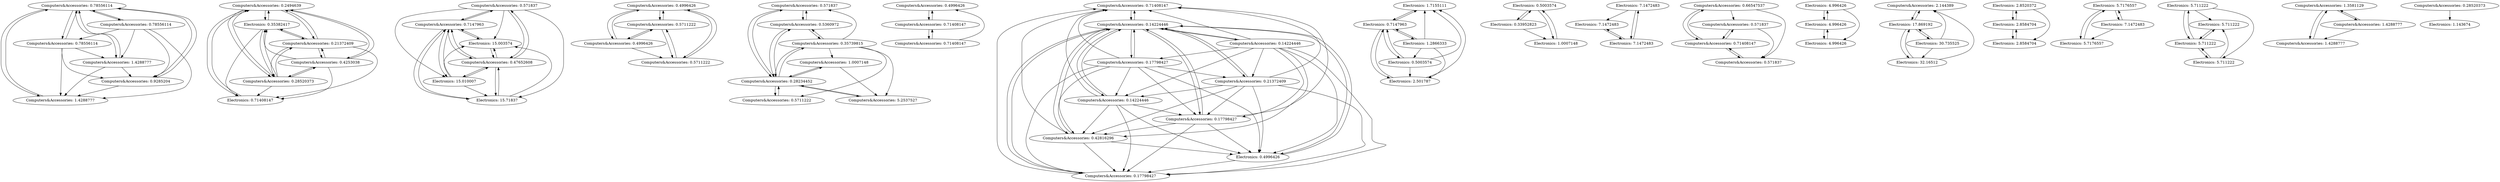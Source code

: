 digraph {
    0 [ label = "Product { id: \"B07JW9H4J1\", category: \"Computers&Accessories\", price: 0.78556114, name: \"\\\"Wayona Nylon Braided USB to Lightning Fast Charging and Data Sync Cable Compatible for iPhone 13\" }" label="Computers&Accessories: 0.78556114"]
    1 [ label = "Product { id: \"B098NS6PVG\", category: \"Computers&Accessories\", price: 0.2494639, name: \"\\\"Ambrane Unbreakable 60W / 3A Fast Charging 1.5m Braided Type C Cable for Smartphones\" }" label="Computers&Accessories: 0.2494639"]
    2 [ label = "Product { id: \"B08Y5KXR6Z\", category: \"Computers&Accessories\", price: 0.571837, name: \"\\\"PTron Solero T241 2.4A Type-C Data & Charging USB Cable\" }" label="Computers&Accessories: 0.571837"]
    3 [ label = "Product { id: \"B08HDJ86NZ\", category: \"Computers&Accessories\", price: 0.4996426, name: \"\\\"boAt Deuce USB 300 2 in 1 Type-C & Micro USB Stress Resistant\" }" label="Computers&Accessories: 0.4996426"]
    4 [ label = "Product { id: \"B00NH13Q8W\", category: \"Computers&Accessories\", price: 0.571837, name: \"\\\"AmazonBasics USB 2.0 Extension Cable for Personal Computer\" }" label="Computers&Accessories: 0.571837"]
    5 [ label = "Product { id: \"B08Y1TFSP6\", category: \"Computers&Accessories\", price: 0.7147963, name: \"\\\"pTron Solero TB301 3A Type-C Data and Fast Charging Cable\" }" label="Computers&Accessories: 0.7147963"]
    6 [ label = "Product { id: \"B07PFJ5W31\", category: \"Electronics\", price: 0.35382417, name: \"AGARO Blaze USB 3.0 to USB Type C OTG Adapter\" }" label="Electronics: 0.35382417"]
    7 [ label = "Product { id: \"B071SDRGWL\", category: \"Computers&Accessories\", price: 0.4996426, name: \"\\\"boAt Type-c A400 Type-c to USB A Cable for All Type C Phones (Lg nexus 5x)\" }" label="Computers&Accessories: 0.4996426"]
    8 [ label = "Product { id: \"B087FXHB6J\", category: \"Computers&Accessories\", price: 0.71408147, name: \"Zebronics Zeb-Companion 107 USB Wireless Keyboard and Mouse Set with Nano Receiver (Black)\" }" label="Computers&Accessories: 0.71408147"]
    9 [ label = "Product { id: \"B082LZGK39\", category: \"Computers&Accessories\", price: 0.21372409, name: \"\\\"Ambrane Unbreakable 60W / 3A Fast Charging 1.5m Braided Micro USB Cable for Smartphones\" }" label="Computers&Accessories: 0.21372409"]
    10 [ label = "Product { id: \"B08L5FM4JC\", category: \"Electronics\", price: 1.7155111, name: \"\\\"SanDisk Ultra microSD UHS-I Card 64GB\" }" label="Electronics: 1.7155111"]
    11 [ label = "Product { id: \"B0789LZTCJ\", category: \"Computers&Accessories\", price: 0.5711222, name: \"boAt Rugged v3 Extra Tough Unbreakable Braided Micro USB Cable 1.5 Meter (Black)\" }" label="Computers&Accessories: 0.5711222"]
    12 [ label = "Product { id: \"B07KSMBL2H\", category: \"Electronics\", price: 0.5003574, name: \"\\\"AmazonBasics Flexible Premium HDMI Cable (Black\" }" label="Electronics: 0.5003574"]
    13 [ label = "Product { id: \"B09NL4DJ2Z\", category: \"Computers&Accessories\", price: 0.17798427, name: \"\\\"FLiX (Beetel) USB to Type C PVC Data Sync & 2A Smartphone Fast Charging Cable\" }" label="Computers&Accessories: 0.17798427"]
    14 [ label = "Product { id: \"B0B3RSDSZ3\", category: \"Electronics\", price: 7.1472483, name: \"\\\"Fire-Boltt Phoenix Smart Watch with Bluetooth Calling 1.3\\\"\\\"\" }" label="Electronics: 7.1472483"]
    15 [ label = "Product { id: \"B07WGMMQGP\", category: \"Electronics\", price: 15.010007, name: \"\\\"iQOO vivo Z6 5G (Chromatic Blue\" }" label="Electronics: 15.010007"]
    16 [ label = "Product { id: \"B0B4HKH19N\", category: \"Computers&Accessories\", price: 0.66547537, name: \"\\\"pTron Solero 331 3.4Amps Multifunction Fast Charging Cable\" }" label="Computers&Accessories: 0.66547537"]
    17 [ label = "Product { id: \"B082LSVT4B\", category: \"Computers&Accessories\", price: 0.28520373, name: \"\\\"Ambrane Unbreakable 60W / 3A Fast Charging 1.5m Braided Type C to Type C Cable for Smartphones\" }" label="Computers&Accessories: 0.28520373"]
    18 [ label = "Product { id: \"B07JH1CBGW\", category: \"Computers&Accessories\", price: 1.4288777, name: \"\\\"Wayona Nylon Braided Usb Syncing And Charging Cable Sync And Charging Cable For Iphone\" }" label="Computers&Accessories: 1.4288777"]
    19 [ label = "Product { id: \"B09V17S2BG\", category: \"Electronics\", price: 4.996426, name: \"\\\"boAt Wave Lite Smartwatch with 1.69\\\"\\\" HD Display\" }" label="Electronics: 4.996426"]
    20 [ label = "Product { id: \"B084PJSSQ1\", category: \"Computers&Accessories\", price: 2.144389, name: \"\\\"SanDisk Ultra Dual Drive Luxe USB Type C Flash Drive (Silver\" }" label="Computers&Accessories: 2.144389"]
    21 [ label = "Product { id: \"B08L5HMJVW\", category: \"Electronics\", price: 0.5003574, name: \"\\\"SanDisk Ultra microSD UHS-I Card 32GB\" }" label="Electronics: 0.5003574"]
    22 [ label = "Product { id: \"B09PNKXSKF\", category: \"Electronics\", price: 2.8520372, name: \"\\\"Noise ColorFit Pulse Grand Smart Watch with 1.69\\\"\\\" HD Display\" }" label="Electronics: 2.8520372"]
    23 [ label = "Product { id: \"B09NHVCHS9\", category: \"Computers&Accessories\", price: 0.14224446, name: \"Flix Micro Usb Cable For Smartphone (Black)\" }" label="Computers&Accessories: 0.14224446"]
    24 [ label = "Product { id: \"B09YV4RG4D\", category: \"Electronics\", price: 5.7176557, name: \"\\\"Fire-Boltt Ninja 3 Smartwatch Full Touch 1.69 & 60 Sports Modes with IP68\" }" label="Electronics: 5.7176557"]
    25 [ label = "Product { id: \"B08HDH26JX\", category: \"Computers&Accessories\", price: 0.4996426, name: \"\\\"boAt Deuce USB 300 2 in 1 Type-C & Micro USB Stress Resistant\" }" label="Computers&Accessories: 0.4996426"]
    26 [ label = "Product { id: \"B09NVPSCQT\", category: \"Electronics\", price: 2.8584704, name: \"\\\"Noise ColorFit Pulse Grand Smart Watch with 1.69\\\"\\\"(4.29cm) HD Display\" }" label="Electronics: 2.8584704"]
    27 [ label = "Product { id: \"B0B5DDJNH4\", category: \"Electronics\", price: 5.711222, name: \"\\\"boAt Wave Call Smart Watch\" }" label="Electronics: 5.711222"]
    28 [ label = "Product { id: \"B0974G5Q2Y\", category: \"Computers&Accessories\", price: 0.71408147, name: \"\\\"boAt Laptop\" }" label="Computers&Accessories: 0.71408147"]
    29 [ label = "Product { id: \"B077Z65HSD\", category: \"Computers&Accessories\", price: 0.71408147, name: \"\\\"boAt A400 USB Type-C to USB-A 2.0 Male Data Cable\" }" label="Computers&Accessories: 0.71408147"]
    30 [ label = "Product { id: \"B00NH11PEY\", category: \"Computers&Accessories\", price: 0.5360972, name: \"\\\"AmazonBasics USB 2.0 - A-Male to A-Female Extension Cable for Personal Computer\" }" label="Computers&Accessories: 0.5360972"]
    31 [ label = "Product { id: \"B07JGDB5M1\", category: \"Computers&Accessories\", price: 0.9285204, name: \"\\\"Wayona Nylon Braided 2M / 6Ft Fast Charge Usb To Lightning Data Sync And Charging Cable For Iphone\" }" label="Computers&Accessories: 0.9285204"]
    32 [ label = "Product { id: \"B0B4T6MR8N\", category: \"Computers&Accessories\", price: 0.571837, name: \"\\\"pTron Solero M241 2.4A Micro USB Data & Charging Cable\" }" label="Computers&Accessories: 0.571837"]
    33 [ label = "Product { id: \"B08N1WL9XW\", category: \"Computers&Accessories\", price: 0.42816296, name: \"\\\"FLiX (Beetel) 3in1 (Type C|Micro|Iphone Lightening) Textured Pattern 3A Fast Charging Cable with QC & PD Support for Type C\" }" label="Computers&Accessories: 0.42816296"]
    34 [ label = "Product { id: \"B0B4HJNPV4\", category: \"Computers&Accessories\", price: 0.71408147, name: \"\\\"pTron Solero T351 3.5Amps Fast Charging Type-C to Type-C PD Data & Charging USB Cable\" }" label="Computers&Accessories: 0.71408147"]
    35 [ label = "Product { id: \"B08Y1SJVV5\", category: \"Computers&Accessories\", price: 0.47652608, name: \"\\\"pTron Solero MB301 3A Micro USB Data & Charging Cable\" }" label="Computers&Accessories: 0.47652608"]
    36 [ label = "Product { id: \"B07XLCFSSN\", category: \"Computers&Accessories\", price: 1.3581129, name: \"\\\"Amazonbasics Nylon Braided Usb-C To Lightning Cable\" }" label="Computers&Accessories: 1.3581129"]
    37 [ label = "Product { id: \"B0BDYVC5TD\", category: \"Electronics\", price: 1.2866333, name: \"\\\"SanDisk Ultra® microSDXC™ UHS-I Card\" }" label="Electronics: 1.2866333"]
    38 [ label = "Product { id: \"B07924P3C5\", category: \"Computers&Accessories\", price: 0.5711222, name: \"Storite High Speed Micro USB 3.0 Cable A to Micro B for External & Desktop Hard Drives 45cm\" }" label="Computers&Accessories: 0.5711222"]
    39 [ label = "Product { id: \"B07N8RQ6W7\", category: \"Electronics\", price: 0.4996426, name: \"Portronics MODESK POR-122 Universal Mobile Tabletop Holder (Black)\" }" label="Electronics: 0.4996426"]
    40 [ label = "Product { id: \"B07WHQBZLS\", category: \"Electronics\", price: 15.71837, name: \"\\\"iQOO vivo Z6 5G (Chromatic Blue\" }" label="Electronics: 15.71837"]
    41 [ label = "Product { id: \"B08P9RYPLR\", category: \"Computers&Accessories\", price: 0.17798427, name: \"\\\"FLiX (Beetel) USB to iPhone Lightning Textured Pattern Data Sync & 2A Fast Charging Cable\" }" label="Computers&Accessories: 0.17798427"]
    42 [ label = "Product { id: \"B07JW1Y6XV\", category: \"Computers&Accessories\", price: 0.78556114, name: \"\\\"Wayona Nylon Braided 3A Lightning to USB A Syncing and Fast Charging Data Cable for iPhone\" }" label="Computers&Accessories: 0.78556114"]
    43 [ label = "Product { id: \"B07PFJ5VQD\", category: \"Computers&Accessories\", price: 0.4253038, name: \"Agaro Blaze USBA to micro +Type C 2in1 Braided 1.2M Cable\" }" label="Computers&Accessories: 0.4253038"]
    44 [ label = "Product { id: \"B09NJN8L25\", category: \"Computers&Accessories\", price: 0.14224446, name: \"\\\"FLiX (Beetel USB to Micro USB PVC Data Sync & 2A Fast Charging Cable\" }" label="Computers&Accessories: 0.14224446"]
    45 [ label = "Product { id: \"B09V12K8NT\", category: \"Electronics\", price: 4.996426, name: \"\\\"boAt Wave Lite Smartwatch with 1.69\\\"\\\" HD Display\" }" label="Electronics: 4.996426"]
    46 [ label = "Product { id: \"B09YLYB9PB\", category: \"Computers&Accessories\", price: 0.28520373, name: \"\\\"Ambrane 60W / 3A Fast Charging Output Cable with Micro to USB for Mobile\" }" label="Computers&Accessories: 0.28520373"]
    47 [ label = "Product { id: \"B014I8SSD0\", category: \"Electronics\", price: 0.33952823, name: \"\\\"Amazon Basics High-Speed HDMI Cable\" }" label="Electronics: 0.33952823"]
    48 [ label = "Product { id: \"B0B3RS9DNF\", category: \"Electronics\", price: 7.1472483, name: \"\\\"Fire-Boltt Phoenix Smart Watch with Bluetooth Calling 1.3\\\"\\\"\" }" label="Electronics: 7.1472483"]
    49 [ label = "Product { id: \"B07232M876\", category: \"Computers&Accessories\", price: 0.28234452, name: \"\\\"Amazonbasics Micro Usb Fast Charging Cable For Android Smartphone\" }" label="Computers&Accessories: 0.28234452"]
    50 [ label = "Product { id: \"B0B4T8RSJ1\", category: \"Computers&Accessories\", price: 0.571837, name: \"\\\"pTron Solero T241 2.4A Type-C Data & Charging USB Cable\" }" label="Computers&Accessories: 0.571837"]
    51 [ label = "Product { id: \"B0711PVX6Z\", category: \"Computers&Accessories\", price: 0.35739815, name: \"\\\"AmazonBasics Micro USB Fast Charging Cable for Android Phones with Gold Plated Connectors (3 Feet\" }" label="Computers&Accessories: 0.35739815"]
    52 [ label = "Product { id: \"B0BDRVFDKP\", category: \"Electronics\", price: 0.7147963, name: \"\\\"SanDisk Ultra® microSDXC™ UHS-I Card\" }" label="Electronics: 0.7147963"]
    53 [ label = "Product { id: \"B07TCN5VR9\", category: \"Electronics\", price: 0.71408147, name: \"Boult Audio BassBuds X1 in-Ear Wired Earphones with 10mm Extra Bass Driver and HD Sound with mic(Black)\" }" label="Electronics: 0.71408147"]
    54 [ label = "Product { id: \"B07DJLFMPS\", category: \"Electronics\", price: 1.143674, name: \"HP 32GB Class 10 MicroSD Memory Card (U1 TF Card\\u{a0}32GB)\" }" label="Electronics: 1.143674"]
    55 [ label = "Product { id: \"B09YV42QHZ\", category: \"Electronics\", price: 5.7176557, name: \"\\\"Fire-Boltt Ninja 3 Smartwatch Full Touch 1.69 \\\"\\\" & 60 Sports Modes with IP68\" }" label="Electronics: 5.7176557"]
    56 [ label = "Product { id: \"B08Y55LPBF\", category: \"Electronics\", price: 32.16512, name: \"Redmi 126 cm (50 inches) 4K Ultra HD Android Smart LED TV X50 | L50M6-RA (Black)\" }" label="Electronics: 32.16512"]
    57 [ label = "Product { id: \"B07VTFN6HM\", category: \"Computers&Accessories\", price: 5.2537527, name: \"\\\"Western Digital WD 2TB My Passport Portable Hard Disk Drive\" }" label="Computers&Accessories: 5.2537527"]
    58 [ label = "Product { id: \"B07LGT55SJ\", category: \"Computers&Accessories\", price: 0.78556114, name: \"\\\"Wayona Usb Nylon Braided Data Sync And Charging Cable For Iphone\" }" label="Computers&Accessories: 0.78556114"]
    59 [ label = "Product { id: \"B07WJWRNVK\", category: \"Electronics\", price: 15.003574, name: \"\\\"iQOO vivo Z6 5G (Dynamo Black\" }" label="Electronics: 15.003574"]
    60 [ label = "Product { id: \"B07CRL2GY6\", category: \"Computers&Accessories\", price: 0.5711222, name: \"boAt Rugged V3 Braided Micro USB Cable (Pearl White)\" }" label="Computers&Accessories: 0.5711222"]
    61 [ label = "Product { id: \"B0B5CGTBKV\", category: \"Electronics\", price: 5.711222, name: \"\\\"boAt Wave Call Smart Watch\" }" label="Electronics: 5.711222"]
    62 [ label = "Product { id: \"B0B5B6PQCT\", category: \"Electronics\", price: 5.711222, name: \"\\\"boAt Wave Call Smart Watch\" }" label="Electronics: 5.711222"]
    63 [ label = "Product { id: \"B0B3RRWSF6\", category: \"Electronics\", price: 7.1472483, name: \"\\\"Fire-Boltt Phoenix Smart Watch with Bluetooth Calling 1.3\\\"\\\"\" }" label="Electronics: 7.1472483"]
    64 [ label = "Product { id: \"B09F9YQQ7B\", category: \"Electronics\", price: 17.869192, name: \"Redmi 80 cm (32 inches) Android 11 Series HD Ready Smart LED TV | L32M6-RA/L32M7-RA (Black)\" }" label="Electronics: 17.869192"]
    65 [ label = "Product { id: \"B014I8SX4Y\", category: \"Electronics\", price: 1.0007148, name: \"\\\"Amazon Basics High-Speed HDMI Cable\" }" label="Electronics: 1.0007148"]
    66 [ label = "Product { id: \"B09NKZXMWJ\", category: \"Computers&Accessories\", price: 0.17798427, name: \"\\\"Flix (Beetel) Usb To Type C Pvc Data Sync And 2A 480Mbps Data Sync\" }" label="Computers&Accessories: 0.17798427"]
    67 [ label = "Product { id: \"B0B8SSC5D9\", category: \"Computers&Accessories\", price: 1.4288777, name: \"\\\"AmazonBasics USB C to Lightning Aluminum with Nylon Braided MFi Certified Charging Cable (Grey\" }" label="Computers&Accessories: 1.4288777"]
    68 [ label = "Product { id: \"B07JH1C41D\", category: \"Computers&Accessories\", price: 1.4288777, name: \"\\\"Wayona Nylon Braided (2 Pack) Lightning Fast Usb Data Cable Fast Charger Cord For Iphone\" }" label="Computers&Accessories: 1.4288777"]
    69 [ label = "Product { id: \"B09V175NP7\", category: \"Electronics\", price: 4.996426, name: \"\\\"boAt Wave Lite Smartwatch with 1.69 Inches(4.29cm) HD Display\" }" label="Electronics: 4.996426"]
    70 [ label = "Product { id: \"B0B8SRZ5SV\", category: \"Computers&Accessories\", price: 1.4288777, name: \"\\\"AmazonBasics USB C to Lightning Aluminum with Nylon Braided MFi Certified Charging Cable (Grey\" }" label="Computers&Accessories: 1.4288777"]
    71 [ label = "Product { id: \"B09NVPJ3P4\", category: \"Electronics\", price: 2.8584704, name: \"\\\"Noise ColorFit Pulse Grand Smart Watch with 1.69\\\"\\\"(4.29cm) HD Display\" }" label="Electronics: 2.8584704"]
    72 [ label = "Product { id: \"B09RFC46VP\", category: \"Electronics\", price: 30.735525, name: \"Redmi 108 cm (43 inches) 4K Ultra HD Android Smart LED TV X43 | L43R7-7AIN (Black)\" }" label="Electronics: 30.735525"]
    73 [ label = "Product { id: \"B09YV463SW\", category: \"Electronics\", price: 7.1472483, name: \"\\\"Fire-Boltt Ninja 3 Smartwatch Full Touch 1.69 \\\"\\\" & 60 Sports Modes with IP68\" }" label="Electronics: 7.1472483"]
    74 [ label = "Product { id: \"B0B5D39BCD\", category: \"Electronics\", price: 5.711222, name: \"\\\"boAt Wave Call Smart Watch\" }" label="Electronics: 5.711222"]
    75 [ label = "Product { id: \"B0BDYW3RN3\", category: \"Electronics\", price: 2.501787, name: \"\\\"SanDisk Ultra® microSDXC™ UHS-I Card\" }" label="Electronics: 2.501787"]
    76 [ label = "Product { id: \"B0B3N8VG24\", category: \"Computers&Accessories\", price: 0.21372409, name: \"\\\"FLiX (Beetel USB to Type C PVC Data Sync & 15W(3A) TPE Fast Charging Cable\" }" label="Computers&Accessories: 0.21372409"]
    77 [ label = "Product { id: \"B01N6LU1VF\", category: \"Computers&Accessories\", price: 1.0007148, name: \"SanDisk Ultra Dual 64 GB USB 3.0 OTG Pen Drive (Black)\" }" label="Computers&Accessories: 1.0007148"]
    78 [ label = "Product { id: \"B0B3MQXNFB\", category: \"Computers&Accessories\", price: 0.14224446, name: \"\\\"FLiX (Beetel Flow USB to Micro USB PVC Data Sync & 12W(2.4A) Fast Charging Cable\" }" label="Computers&Accessories: 0.14224446"]
    33 -> 8 [ label=""]
    62 -> 27 [ label=""]
    62 -> 74 [ label=""]
    62 -> 61 [ label=""]
    27 -> 74 [ label=""]
    27 -> 61 [ label=""]
    27 -> 62 [ label=""]
    74 -> 61 [ label=""]
    74 -> 62 [ label=""]
    61 -> 62 [ label=""]
    29 -> 28 [ label=""]
    29 -> 7 [ label=""]
    28 -> 7 [ label=""]
    28 -> 29 [ label=""]
    7 -> 29 [ label=""]
    18 -> 0 [ label=""]
    6 -> 17 [ label=""]
    53 -> 1 [ label=""]
    2 -> 40 [ label=""]
    24 -> 73 [ label=""]
    43 -> 1 [ label=""]
    72 -> 20 [ label=""]
    8 -> 23 [ label=""]
    43 -> 6 [ label=""]
    33 -> 39 [ label=""]
    15 -> 40 [ label=""]
    15 -> 59 [ label=""]
    40 -> 59 [ label=""]
    5 -> 59 [ label=""]
    19 -> 45 [ label=""]
    56 -> 20 [ label=""]
    15 -> 35 [ label=""]
    46 -> 54 [ label=""]
    31 -> 18 [ label=""]
    55 -> 24 [ label=""]
    60 -> 3 [ label=""]
    35 -> 40 [ label=""]
    2 -> 59 [ label=""]
    40 -> 5 [ label=""]
    51 -> 57 [ label=""]
    11 -> 60 [ label=""]
    20 -> 64 [ label=""]
    44 -> 39 [ label=""]
    17 -> 9 [ label=""]
    11 -> 3 [ label=""]
    41 -> 39 [ label=""]
    5 -> 35 [ label=""]
    5 -> 2 [ label=""]
    35 -> 2 [ label=""]
    35 -> 5 [ label=""]
    2 -> 5 [ label=""]
    2 -> 35 [ label=""]
    17 -> 6 [ label=""]
    49 -> 57 [ label=""]
    60 -> 11 [ label=""]
    34 -> 16 [ label=""]
    34 -> 32 [ label=""]
    34 -> 50 [ label=""]
    16 -> 32 [ label=""]
    16 -> 50 [ label=""]
    16 -> 34 [ label=""]
    32 -> 50 [ label=""]
    32 -> 34 [ label=""]
    50 -> 34 [ label=""]
    30 -> 51 [ label=""]
    49 -> 30 [ label=""]
    6 -> 53 [ label=""]
    23 -> 44 [ label=""]
    23 -> 66 [ label=""]
    23 -> 76 [ label=""]
    23 -> 78 [ label=""]
    23 -> 41 [ label=""]
    23 -> 33 [ label=""]
    23 -> 13 [ label=""]
    44 -> 66 [ label=""]
    44 -> 76 [ label=""]
    44 -> 78 [ label=""]
    44 -> 41 [ label=""]
    44 -> 33 [ label=""]
    44 -> 23 [ label=""]
    44 -> 13 [ label=""]
    66 -> 76 [ label=""]
    66 -> 78 [ label=""]
    66 -> 41 [ label=""]
    66 -> 33 [ label=""]
    66 -> 23 [ label=""]
    66 -> 13 [ label=""]
    76 -> 78 [ label=""]
    76 -> 41 [ label=""]
    76 -> 33 [ label=""]
    76 -> 23 [ label=""]
    76 -> 13 [ label=""]
    78 -> 41 [ label=""]
    78 -> 33 [ label=""]
    78 -> 23 [ label=""]
    78 -> 13 [ label=""]
    41 -> 33 [ label=""]
    41 -> 23 [ label=""]
    41 -> 13 [ label=""]
    33 -> 23 [ label=""]
    33 -> 13 [ label=""]
    13 -> 23 [ label=""]
    22 -> 26 [ label=""]
    17 -> 53 [ label=""]
    15 -> 5 [ label=""]
    1 -> 9 [ label=""]
    2 -> 15 [ label=""]
    6 -> 9 [ label=""]
    49 -> 4 [ label=""]
    25 -> 3 [ label=""]
    1 -> 6 [ label=""]
    1 -> 53 [ label=""]
    1 -> 43 [ label=""]
    59 -> 5 [ label=""]
    77 -> 57 [ label=""]
    52 -> 37 [ label=""]
    52 -> 21 [ label=""]
    52 -> 75 [ label=""]
    52 -> 10 [ label=""]
    37 -> 21 [ label=""]
    37 -> 75 [ label=""]
    37 -> 10 [ label=""]
    37 -> 52 [ label=""]
    21 -> 75 [ label=""]
    21 -> 10 [ label=""]
    21 -> 52 [ label=""]
    75 -> 10 [ label=""]
    75 -> 52 [ label=""]
    10 -> 52 [ label=""]
    51 -> 49 [ label=""]
    71 -> 26 [ label=""]
    57 -> 49 [ label=""]
    63 -> 14 [ label=""]
    63 -> 48 [ label=""]
    14 -> 48 [ label=""]
    14 -> 63 [ label=""]
    48 -> 63 [ label=""]
    51 -> 30 [ label=""]
    47 -> 12 [ label=""]
    9 -> 43 [ label=""]
    24 -> 55 [ label=""]
    11 -> 25 [ label=""]
    64 -> 20 [ label=""]
    58 -> 0 [ label=""]
    49 -> 77 [ label=""]
    38 -> 49 [ label=""]
    36 -> 70 [ label=""]
    36 -> 67 [ label=""]
    70 -> 67 [ label=""]
    70 -> 36 [ label=""]
    67 -> 36 [ label=""]
    45 -> 19 [ label=""]
    45 -> 69 [ label=""]
    19 -> 69 [ label=""]
    66 -> 39 [ label=""]
    76 -> 39 [ label=""]
    78 -> 39 [ label=""]
    9 -> 17 [ label=""]
    43 -> 9 [ label=""]
    35 -> 15 [ label=""]
    51 -> 77 [ label=""]
    26 -> 22 [ label=""]
    26 -> 71 [ label=""]
    12 -> 65 [ label=""]
    35 -> 59 [ label=""]
    51 -> 38 [ label=""]
    69 -> 45 [ label=""]
    42 -> 31 [ label=""]
    68 -> 0 [ label=""]
    4 -> 30 [ label=""]
    12 -> 47 [ label=""]
    3 -> 11 [ label=""]
    49 -> 51 [ label=""]
    40 -> 35 [ label=""]
    13 -> 8 [ label=""]
    25 -> 60 [ label=""]
    73 -> 24 [ label=""]
    66 -> 8 [ label=""]
    42 -> 68 [ label=""]
    23 -> 8 [ label=""]
    76 -> 8 [ label=""]
    44 -> 8 [ label=""]
    78 -> 8 [ label=""]
    41 -> 8 [ label=""]
    0 -> 42 [ label=""]
    0 -> 58 [ label=""]
    0 -> 31 [ label=""]
    0 -> 68 [ label=""]
    0 -> 18 [ label=""]
    42 -> 58 [ label=""]
    73 -> 55 [ label=""]
    49 -> 38 [ label=""]
    9 -> 53 [ label=""]
    64 -> 72 [ label=""]
    64 -> 56 [ label=""]
    72 -> 56 [ label=""]
    72 -> 64 [ label=""]
    56 -> 64 [ label=""]
    3 -> 60 [ label=""]
    9 -> 1 [ label=""]
    4 -> 49 [ label=""]
    6 -> 1 [ label=""]
    30 -> 49 [ label=""]
    1 -> 17 [ label=""]
    25 -> 11 [ label=""]
    3 -> 25 [ label=""]
    59 -> 35 [ label=""]
    9 -> 6 [ label=""]
    5 -> 15 [ label=""]
    5 -> 40 [ label=""]
    39 -> 23 [ label=""]
    39 -> 13 [ label=""]
    30 -> 4 [ label=""]
    17 -> 43 [ label=""]
    47 -> 65 [ label=""]
    23 -> 39 [ label=""]
    65 -> 12 [ label=""]
    43 -> 17 [ label=""]
    22 -> 71 [ label=""]
    17 -> 1 [ label=""]
    43 -> 53 [ label=""]
    42 -> 18 [ label=""]
    42 -> 0 [ label=""]
    58 -> 31 [ label=""]
    68 -> 31 [ label=""]
    31 -> 0 [ label=""]
    77 -> 49 [ label=""]
    51 -> 4 [ label=""]
    58 -> 68 [ label=""]
    58 -> 18 [ label=""]
    68 -> 18 [ label=""]
}
